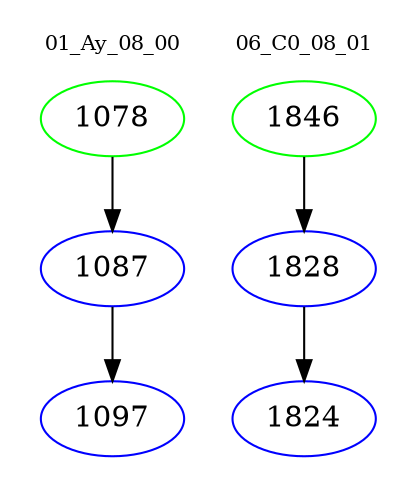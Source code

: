 digraph{
subgraph cluster_0 {
color = white
label = "01_Ay_08_00";
fontsize=10;
T0_1078 [label="1078", color="green"]
T0_1078 -> T0_1087 [color="black"]
T0_1087 [label="1087", color="blue"]
T0_1087 -> T0_1097 [color="black"]
T0_1097 [label="1097", color="blue"]
}
subgraph cluster_1 {
color = white
label = "06_C0_08_01";
fontsize=10;
T1_1846 [label="1846", color="green"]
T1_1846 -> T1_1828 [color="black"]
T1_1828 [label="1828", color="blue"]
T1_1828 -> T1_1824 [color="black"]
T1_1824 [label="1824", color="blue"]
}
}
